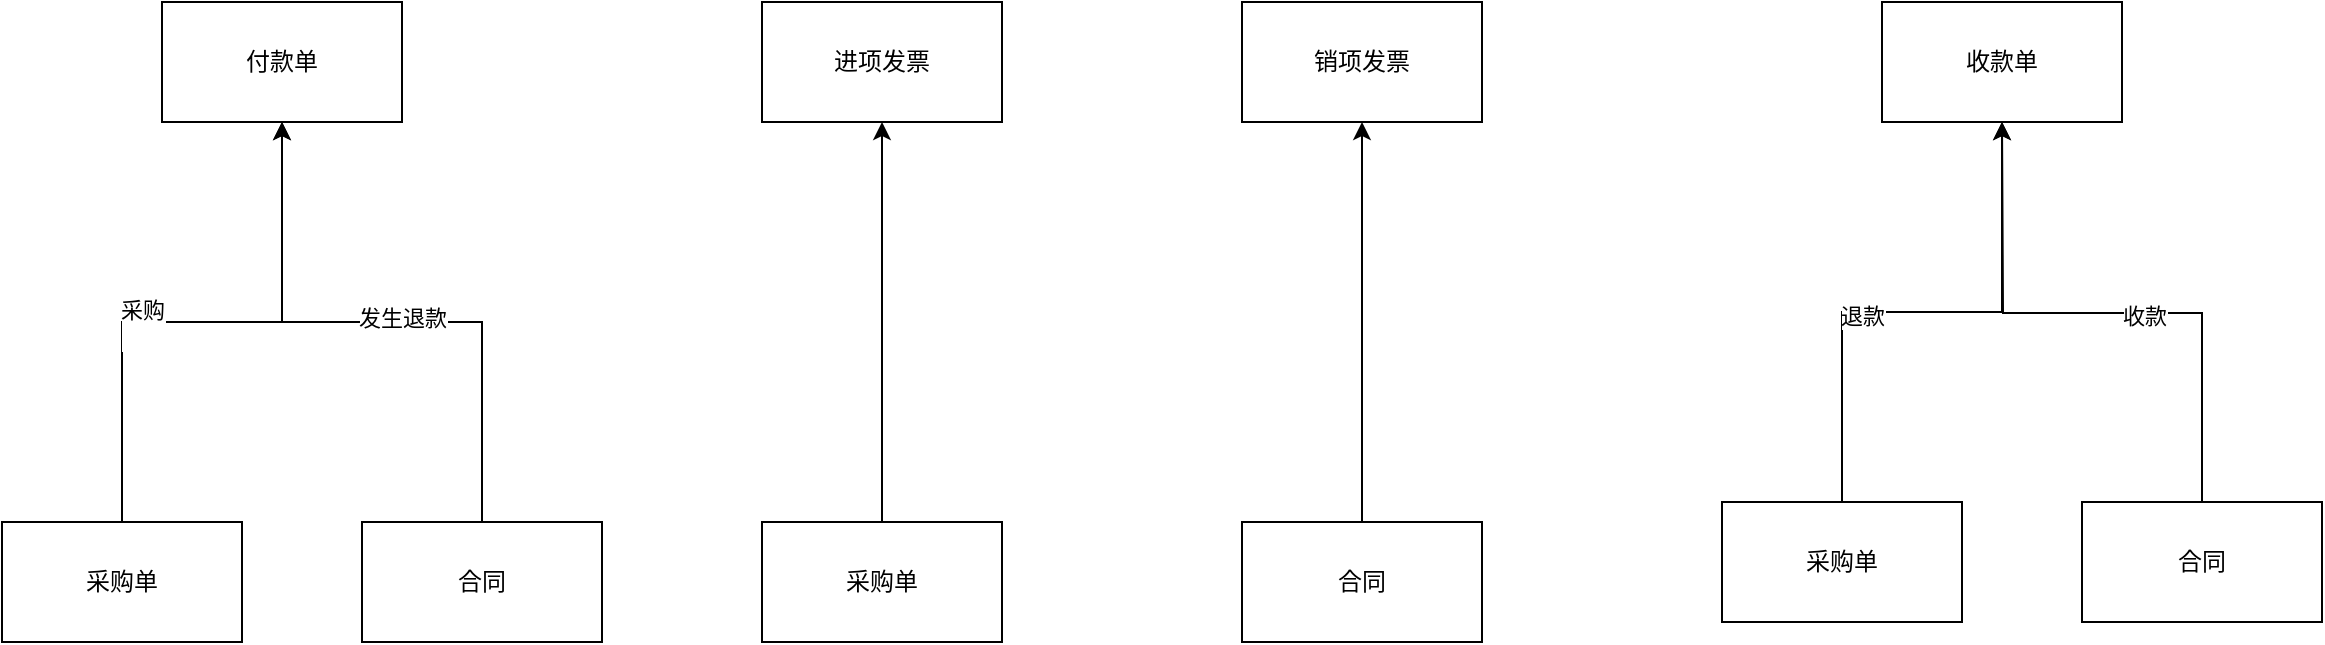 <mxfile version="25.0.3">
  <diagram id="ZwfUYTbbiVFjfhnmBHWc" name="Page-1">
    <mxGraphModel dx="960" dy="605" grid="1" gridSize="10" guides="1" tooltips="1" connect="1" arrows="1" fold="1" page="1" pageScale="1" pageWidth="827" pageHeight="1169" math="0" shadow="0">
      <root>
        <mxCell id="0" />
        <mxCell id="1" parent="0" />
        <mxCell id="wjVBPAoqor0SGYi-gZig-9" style="edgeStyle=orthogonalEdgeStyle;rounded=0;orthogonalLoop=1;jettySize=auto;html=1;exitX=0.5;exitY=0;exitDx=0;exitDy=0;entryX=0.5;entryY=1;entryDx=0;entryDy=0;" edge="1" parent="1" source="wjVBPAoqor0SGYi-gZig-1" target="wjVBPAoqor0SGYi-gZig-3">
          <mxGeometry relative="1" as="geometry" />
        </mxCell>
        <mxCell id="wjVBPAoqor0SGYi-gZig-10" value="采购&lt;div&gt;&lt;br&gt;&lt;/div&gt;" style="edgeLabel;html=1;align=center;verticalAlign=middle;resizable=0;points=[];" vertex="1" connectable="0" parent="wjVBPAoqor0SGYi-gZig-9">
          <mxGeometry x="-0.213" y="-1" relative="1" as="geometry">
            <mxPoint as="offset" />
          </mxGeometry>
        </mxCell>
        <mxCell id="wjVBPAoqor0SGYi-gZig-1" value="采购单" style="rounded=0;whiteSpace=wrap;html=1;" vertex="1" parent="1">
          <mxGeometry x="20" y="640" width="120" height="60" as="geometry" />
        </mxCell>
        <mxCell id="wjVBPAoqor0SGYi-gZig-24" style="edgeStyle=orthogonalEdgeStyle;rounded=0;orthogonalLoop=1;jettySize=auto;html=1;exitX=0.5;exitY=0;exitDx=0;exitDy=0;" edge="1" parent="1" source="wjVBPAoqor0SGYi-gZig-2">
          <mxGeometry relative="1" as="geometry">
            <mxPoint x="1020" y="440" as="targetPoint" />
          </mxGeometry>
        </mxCell>
        <mxCell id="wjVBPAoqor0SGYi-gZig-25" value="收款" style="edgeLabel;html=1;align=center;verticalAlign=middle;resizable=0;points=[];" vertex="1" connectable="0" parent="wjVBPAoqor0SGYi-gZig-24">
          <mxGeometry x="-0.143" y="1" relative="1" as="geometry">
            <mxPoint as="offset" />
          </mxGeometry>
        </mxCell>
        <mxCell id="wjVBPAoqor0SGYi-gZig-2" value="合同" style="rounded=0;whiteSpace=wrap;html=1;" vertex="1" parent="1">
          <mxGeometry x="1060" y="630" width="120" height="60" as="geometry" />
        </mxCell>
        <mxCell id="wjVBPAoqor0SGYi-gZig-3" value="付款单" style="rounded=0;whiteSpace=wrap;html=1;" vertex="1" parent="1">
          <mxGeometry x="100" y="380" width="120" height="60" as="geometry" />
        </mxCell>
        <mxCell id="wjVBPAoqor0SGYi-gZig-4" value="收款单" style="rounded=0;whiteSpace=wrap;html=1;" vertex="1" parent="1">
          <mxGeometry x="960" y="380" width="120" height="60" as="geometry" />
        </mxCell>
        <mxCell id="wjVBPAoqor0SGYi-gZig-5" value="进项发票" style="rounded=0;whiteSpace=wrap;html=1;" vertex="1" parent="1">
          <mxGeometry x="400" y="380" width="120" height="60" as="geometry" />
        </mxCell>
        <mxCell id="wjVBPAoqor0SGYi-gZig-6" value="销项发票" style="rounded=0;whiteSpace=wrap;html=1;" vertex="1" parent="1">
          <mxGeometry x="640" y="380" width="120" height="60" as="geometry" />
        </mxCell>
        <mxCell id="wjVBPAoqor0SGYi-gZig-17" style="edgeStyle=orthogonalEdgeStyle;rounded=0;orthogonalLoop=1;jettySize=auto;html=1;exitX=0.5;exitY=0;exitDx=0;exitDy=0;entryX=0.5;entryY=1;entryDx=0;entryDy=0;" edge="1" parent="1" source="wjVBPAoqor0SGYi-gZig-14" target="wjVBPAoqor0SGYi-gZig-3">
          <mxGeometry relative="1" as="geometry" />
        </mxCell>
        <mxCell id="wjVBPAoqor0SGYi-gZig-19" value="发生退款" style="edgeLabel;html=1;align=center;verticalAlign=middle;resizable=0;points=[];" vertex="1" connectable="0" parent="wjVBPAoqor0SGYi-gZig-17">
          <mxGeometry x="-0.062" y="-2" relative="1" as="geometry">
            <mxPoint as="offset" />
          </mxGeometry>
        </mxCell>
        <mxCell id="wjVBPAoqor0SGYi-gZig-14" value="合同" style="rounded=0;whiteSpace=wrap;html=1;" vertex="1" parent="1">
          <mxGeometry x="200" y="640" width="120" height="60" as="geometry" />
        </mxCell>
        <mxCell id="wjVBPAoqor0SGYi-gZig-22" style="edgeStyle=orthogonalEdgeStyle;rounded=0;orthogonalLoop=1;jettySize=auto;html=1;exitX=0.5;exitY=0;exitDx=0;exitDy=0;entryX=0.5;entryY=1;entryDx=0;entryDy=0;" edge="1" parent="1" source="wjVBPAoqor0SGYi-gZig-20" target="wjVBPAoqor0SGYi-gZig-4">
          <mxGeometry relative="1" as="geometry" />
        </mxCell>
        <mxCell id="wjVBPAoqor0SGYi-gZig-23" value="退款" style="edgeLabel;html=1;align=center;verticalAlign=middle;resizable=0;points=[];" vertex="1" connectable="0" parent="wjVBPAoqor0SGYi-gZig-22">
          <mxGeometry x="-0.227" y="-2" relative="1" as="geometry">
            <mxPoint as="offset" />
          </mxGeometry>
        </mxCell>
        <mxCell id="wjVBPAoqor0SGYi-gZig-20" value="采购单" style="rounded=0;whiteSpace=wrap;html=1;" vertex="1" parent="1">
          <mxGeometry x="880" y="630" width="120" height="60" as="geometry" />
        </mxCell>
        <mxCell id="wjVBPAoqor0SGYi-gZig-29" style="edgeStyle=orthogonalEdgeStyle;rounded=0;orthogonalLoop=1;jettySize=auto;html=1;exitX=0.5;exitY=0;exitDx=0;exitDy=0;entryX=0.5;entryY=1;entryDx=0;entryDy=0;" edge="1" parent="1" source="wjVBPAoqor0SGYi-gZig-26" target="wjVBPAoqor0SGYi-gZig-5">
          <mxGeometry relative="1" as="geometry" />
        </mxCell>
        <mxCell id="wjVBPAoqor0SGYi-gZig-26" value="采购单" style="rounded=0;whiteSpace=wrap;html=1;" vertex="1" parent="1">
          <mxGeometry x="400" y="640" width="120" height="60" as="geometry" />
        </mxCell>
        <mxCell id="wjVBPAoqor0SGYi-gZig-30" style="edgeStyle=orthogonalEdgeStyle;rounded=0;orthogonalLoop=1;jettySize=auto;html=1;exitX=0.5;exitY=0;exitDx=0;exitDy=0;entryX=0.5;entryY=1;entryDx=0;entryDy=0;" edge="1" parent="1" source="wjVBPAoqor0SGYi-gZig-28" target="wjVBPAoqor0SGYi-gZig-6">
          <mxGeometry relative="1" as="geometry" />
        </mxCell>
        <mxCell id="wjVBPAoqor0SGYi-gZig-28" value="合同" style="rounded=0;whiteSpace=wrap;html=1;" vertex="1" parent="1">
          <mxGeometry x="640" y="640" width="120" height="60" as="geometry" />
        </mxCell>
      </root>
    </mxGraphModel>
  </diagram>
</mxfile>
